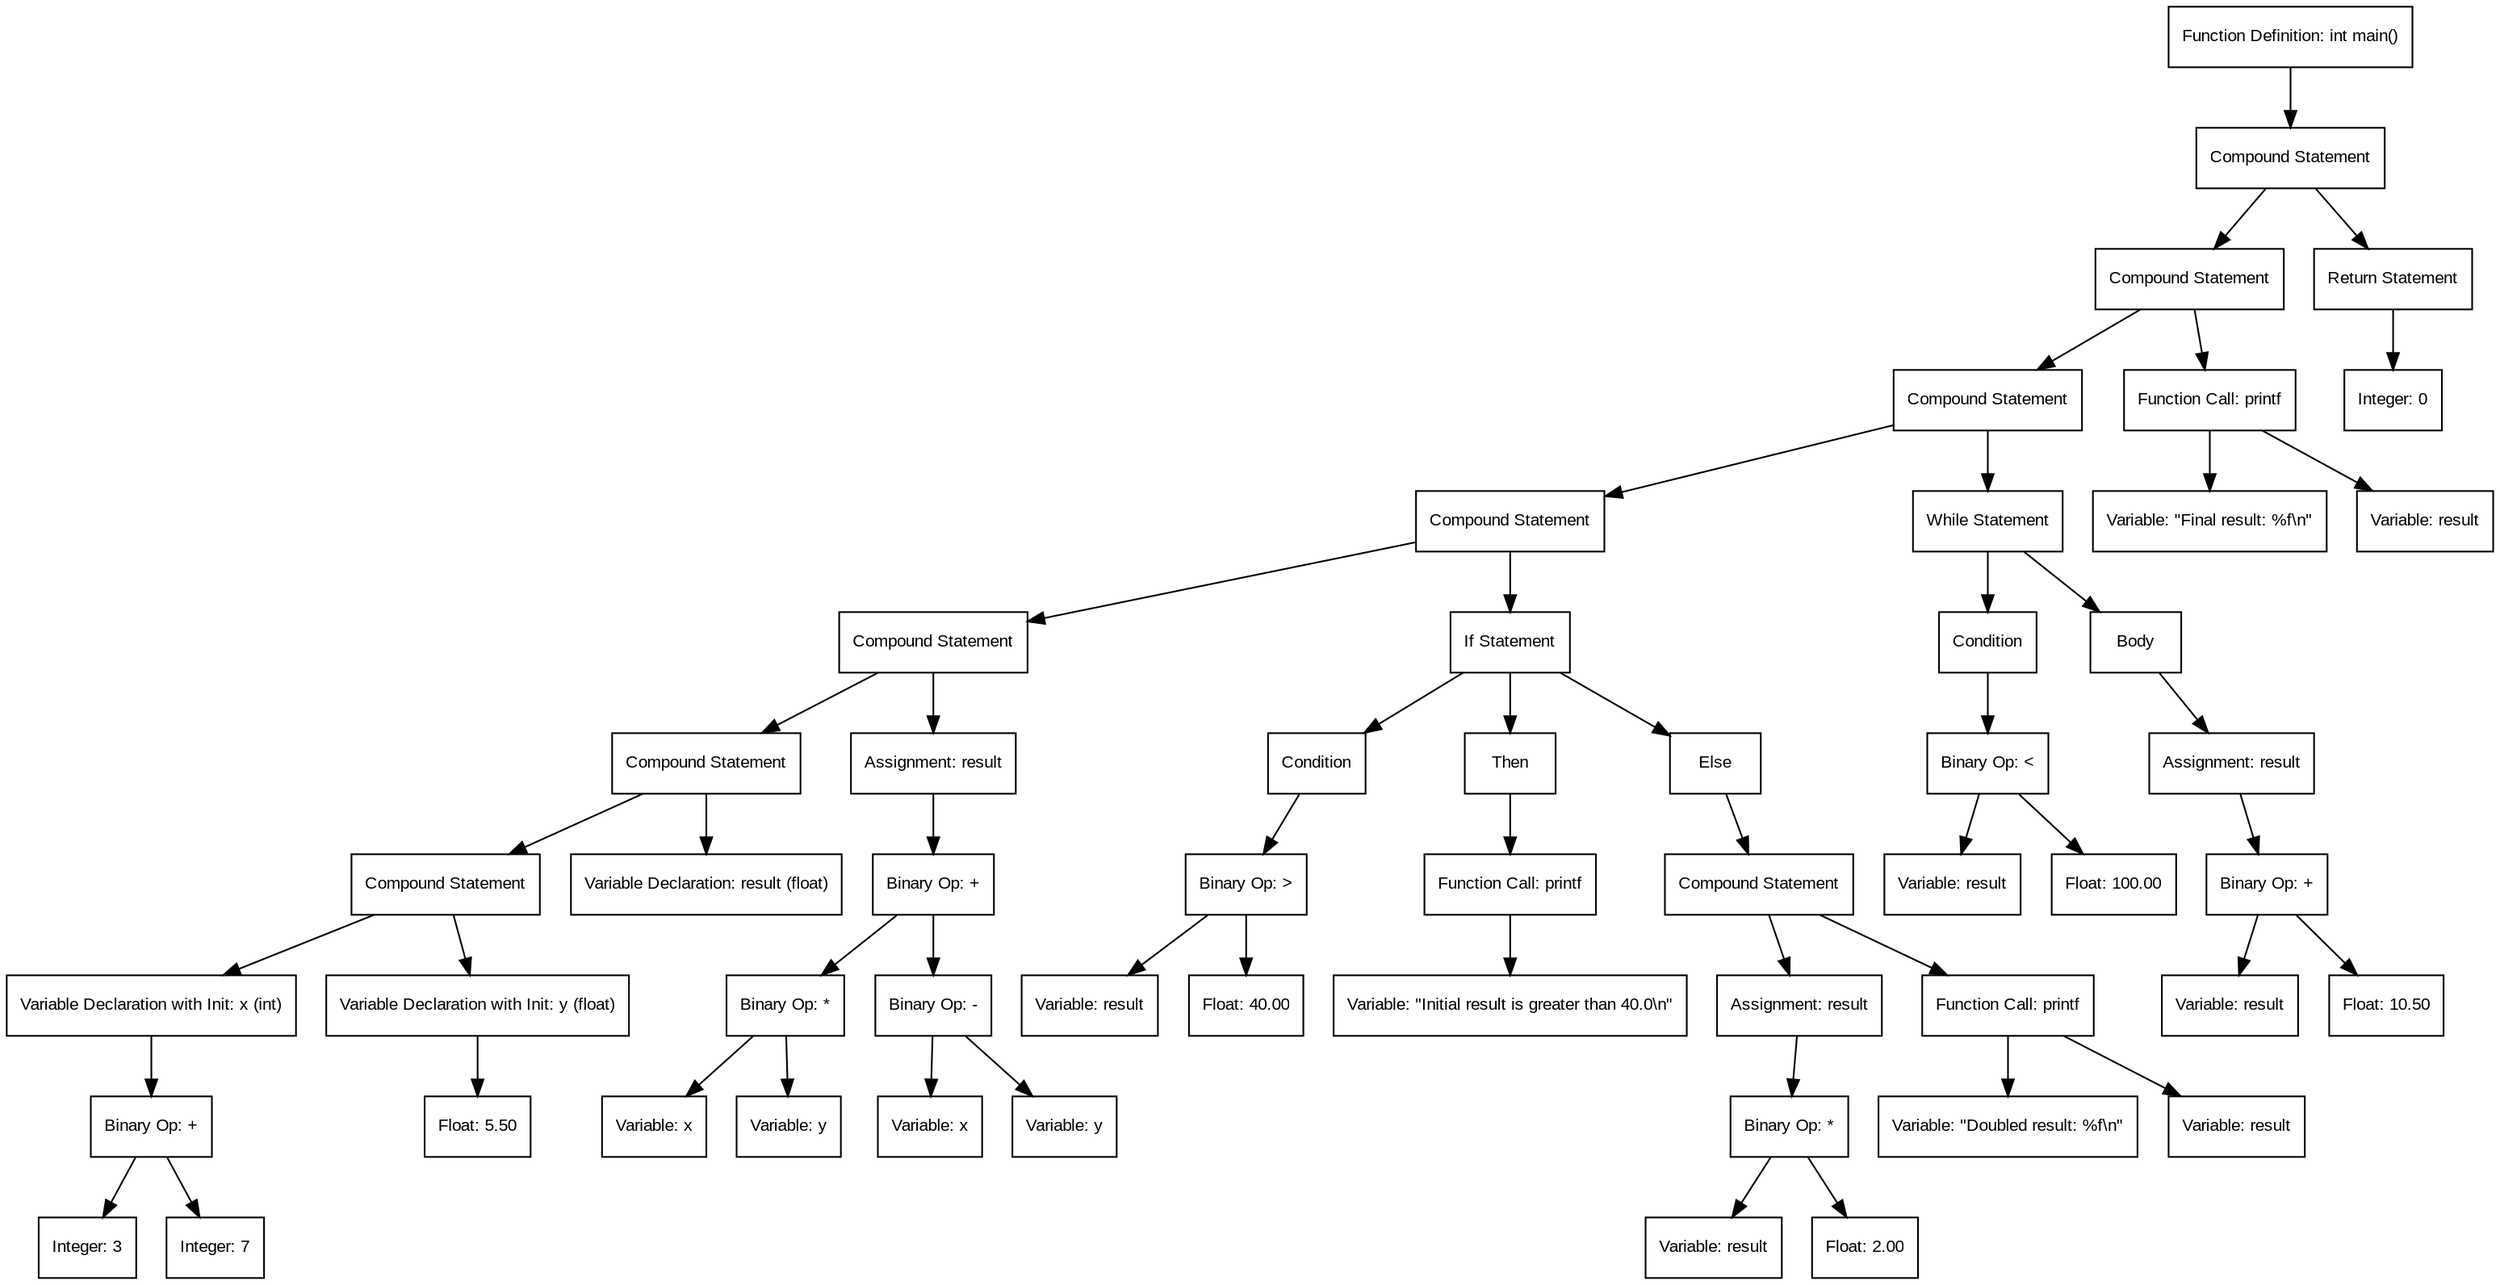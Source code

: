 digraph AST {
  node [shape=box, fontname="Arial", fontsize=10];
  edge [fontname="Arial", fontsize=9];
  rankdir=TB;
  node0 [label="Function Definition: int main()"];
  node1 [label="Compound Statement"];
  node2 [label="Compound Statement"];
  node3 [label="Compound Statement"];
  node4 [label="Compound Statement"];
  node5 [label="Compound Statement"];
  node6 [label="Compound Statement"];
  node7 [label="Compound Statement"];
  node8 [label="Variable Declaration with Init: x (int)"];
  node9 [label="Binary Op: +"];
  node10 [label="Integer: 3"];
  node9 -> node10;
  node11 [label="Integer: 7"];
  node9 -> node11;
  node8 -> node9;
  node7 -> node8;
  node12 [label="Variable Declaration with Init: y (float)"];
  node13 [label="Float: 5.50"];
  node12 -> node13;
  node7 -> node12;
  node6 -> node7;
  node14 [label="Variable Declaration: result (float)"];
  node6 -> node14;
  node5 -> node6;
  node15 [label="Assignment: result"];
  node16 [label="Binary Op: +"];
  node17 [label="Binary Op: *"];
  node18 [label="Variable: x"];
  node17 -> node18;
  node19 [label="Variable: y"];
  node17 -> node19;
  node16 -> node17;
  node20 [label="Binary Op: -"];
  node21 [label="Variable: x"];
  node20 -> node21;
  node22 [label="Variable: y"];
  node20 -> node22;
  node16 -> node20;
  node15 -> node16;
  node5 -> node15;
  node4 -> node5;
  node23 [label="If Statement"];
  node24 [label="Condition"];
  node23 -> node24;
  node25 [label="Binary Op: >"];
  node26 [label="Variable: result"];
  node25 -> node26;
  node27 [label="Float: 40.00"];
  node25 -> node27;
  node24 -> node25;
  node28 [label="Then"];
  node23 -> node28;
  node29 [label="Function Call: printf"];
  node29 -> node30;
  node30 [label="Variable: \"Initial result is greater than 40.0\\n\""];
  node28 -> node29;
  node31 [label="Else"];
  node23 -> node31;
  node32 [label="Compound Statement"];
  node33 [label="Assignment: result"];
  node34 [label="Binary Op: *"];
  node35 [label="Variable: result"];
  node34 -> node35;
  node36 [label="Float: 2.00"];
  node34 -> node36;
  node33 -> node34;
  node32 -> node33;
  node37 [label="Function Call: printf"];
  node37 -> node38;
  node38 [label="Variable: \"Doubled result: %f\\n\""];
  node37 -> node39;
  node39 [label="Variable: result"];
  node32 -> node37;
  node31 -> node32;
  node4 -> node23;
  node3 -> node4;
  node40 [label="While Statement"];
  node41 [label="Condition"];
  node40 -> node41;
  node42 [label="Binary Op: <"];
  node43 [label="Variable: result"];
  node42 -> node43;
  node44 [label="Float: 100.00"];
  node42 -> node44;
  node41 -> node42;
  node45 [label="Body"];
  node40 -> node45;
  node46 [label="Assignment: result"];
  node47 [label="Binary Op: +"];
  node48 [label="Variable: result"];
  node47 -> node48;
  node49 [label="Float: 10.50"];
  node47 -> node49;
  node46 -> node47;
  node45 -> node46;
  node3 -> node40;
  node2 -> node3;
  node50 [label="Function Call: printf"];
  node50 -> node51;
  node51 [label="Variable: \"Final result: %f\\n\""];
  node50 -> node52;
  node52 [label="Variable: result"];
  node2 -> node50;
  node1 -> node2;
  node53 [label="Return Statement"];
  node54 [label="Integer: 0"];
  node53 -> node54;
  node1 -> node53;
  node0 -> node1;
}
